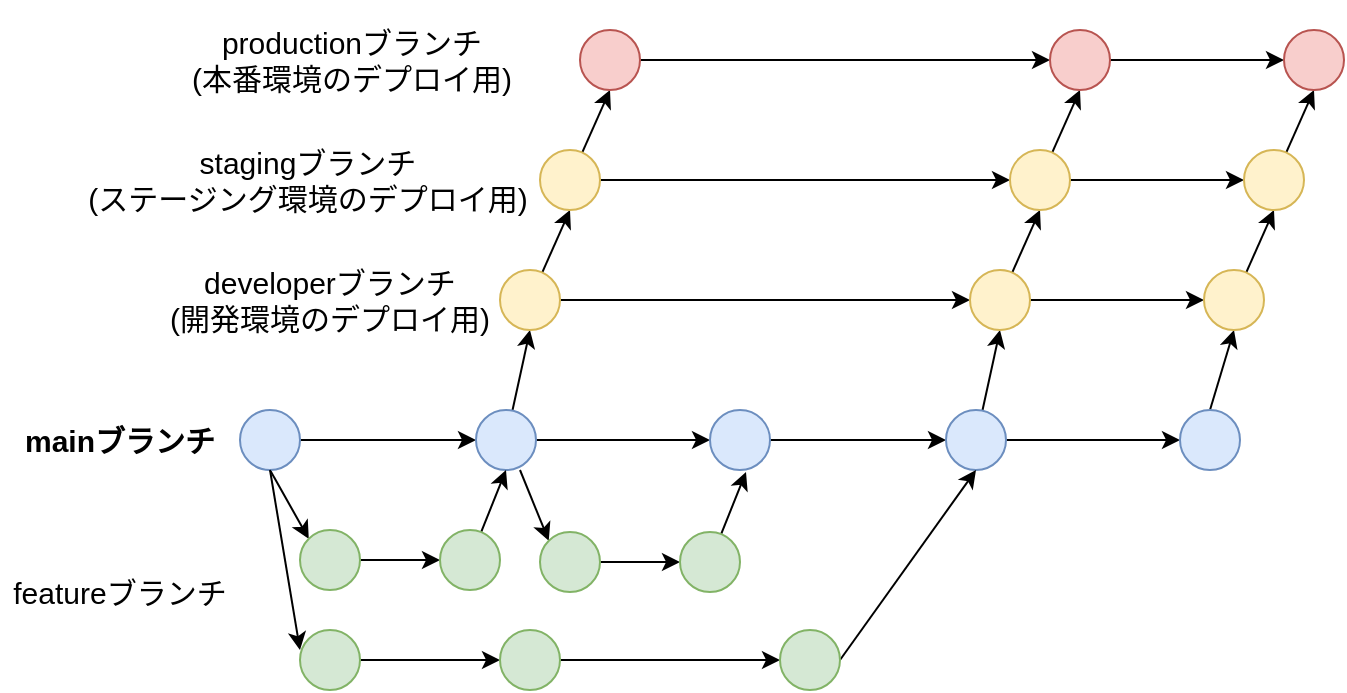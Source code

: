<mxfile version="26.0.9">
  <diagram name="ページ1" id="HFWxP3ZayyuPa_apPBv_">
    <mxGraphModel dx="1036" dy="676" grid="1" gridSize="14" guides="1" tooltips="1" connect="1" arrows="1" fold="1" page="1" pageScale="1" pageWidth="827" pageHeight="1169" math="0" shadow="0">
      <root>
        <mxCell id="0" />
        <mxCell id="1" parent="0" />
        <mxCell id="IQ1xc3v8hMtYwK5LPdp1-10" style="rounded=0;orthogonalLoop=1;jettySize=auto;html=1;entryX=0;entryY=0;entryDx=0;entryDy=0;" edge="1" parent="1" target="IQ1xc3v8hMtYwK5LPdp1-6">
          <mxGeometry relative="1" as="geometry">
            <mxPoint x="165" y="250" as="sourcePoint" />
          </mxGeometry>
        </mxCell>
        <mxCell id="IQ1xc3v8hMtYwK5LPdp1-12" style="edgeStyle=none;shape=connector;rounded=0;orthogonalLoop=1;jettySize=auto;html=1;entryX=0;entryY=0.5;entryDx=0;entryDy=0;strokeColor=default;align=center;verticalAlign=middle;fontFamily=Helvetica;fontSize=11;fontColor=default;labelBackgroundColor=default;endArrow=classic;" edge="1" parent="1" source="IQ1xc3v8hMtYwK5LPdp1-2" target="IQ1xc3v8hMtYwK5LPdp1-3">
          <mxGeometry relative="1" as="geometry" />
        </mxCell>
        <mxCell id="IQ1xc3v8hMtYwK5LPdp1-2" value="" style="ellipse;whiteSpace=wrap;html=1;aspect=fixed;fillColor=#dae8fc;strokeColor=#6c8ebf;" vertex="1" parent="1">
          <mxGeometry x="150" y="220" width="30" height="30" as="geometry" />
        </mxCell>
        <mxCell id="IQ1xc3v8hMtYwK5LPdp1-13" style="edgeStyle=none;shape=connector;rounded=0;orthogonalLoop=1;jettySize=auto;html=1;entryX=0;entryY=0.5;entryDx=0;entryDy=0;strokeColor=default;align=center;verticalAlign=middle;fontFamily=Helvetica;fontSize=11;fontColor=default;labelBackgroundColor=default;endArrow=classic;" edge="1" parent="1" source="IQ1xc3v8hMtYwK5LPdp1-3" target="IQ1xc3v8hMtYwK5LPdp1-4">
          <mxGeometry relative="1" as="geometry" />
        </mxCell>
        <mxCell id="IQ1xc3v8hMtYwK5LPdp1-41" style="edgeStyle=none;shape=connector;rounded=0;orthogonalLoop=1;jettySize=auto;html=1;entryX=0.5;entryY=1;entryDx=0;entryDy=0;strokeColor=default;align=center;verticalAlign=middle;fontFamily=Helvetica;fontSize=11;fontColor=default;labelBackgroundColor=default;endArrow=classic;" edge="1" parent="1" source="IQ1xc3v8hMtYwK5LPdp1-3" target="IQ1xc3v8hMtYwK5LPdp1-35">
          <mxGeometry relative="1" as="geometry" />
        </mxCell>
        <mxCell id="IQ1xc3v8hMtYwK5LPdp1-3" value="" style="ellipse;whiteSpace=wrap;html=1;aspect=fixed;fillColor=#dae8fc;strokeColor=#6c8ebf;" vertex="1" parent="1">
          <mxGeometry x="268" y="220" width="30" height="30" as="geometry" />
        </mxCell>
        <mxCell id="IQ1xc3v8hMtYwK5LPdp1-14" style="edgeStyle=none;shape=connector;rounded=0;orthogonalLoop=1;jettySize=auto;html=1;entryX=0;entryY=0.5;entryDx=0;entryDy=0;strokeColor=default;align=center;verticalAlign=middle;fontFamily=Helvetica;fontSize=11;fontColor=default;labelBackgroundColor=default;endArrow=classic;" edge="1" parent="1" source="IQ1xc3v8hMtYwK5LPdp1-4" target="IQ1xc3v8hMtYwK5LPdp1-5">
          <mxGeometry relative="1" as="geometry" />
        </mxCell>
        <mxCell id="IQ1xc3v8hMtYwK5LPdp1-4" value="" style="ellipse;whiteSpace=wrap;html=1;aspect=fixed;fillColor=#dae8fc;strokeColor=#6c8ebf;" vertex="1" parent="1">
          <mxGeometry x="385" y="220" width="30" height="30" as="geometry" />
        </mxCell>
        <mxCell id="IQ1xc3v8hMtYwK5LPdp1-15" style="edgeStyle=none;shape=connector;rounded=0;orthogonalLoop=1;jettySize=auto;html=1;entryX=0;entryY=0.5;entryDx=0;entryDy=0;strokeColor=default;align=center;verticalAlign=middle;fontFamily=Helvetica;fontSize=11;fontColor=default;labelBackgroundColor=default;endArrow=classic;" edge="1" parent="1" source="IQ1xc3v8hMtYwK5LPdp1-5" target="IQ1xc3v8hMtYwK5LPdp1-7">
          <mxGeometry relative="1" as="geometry" />
        </mxCell>
        <mxCell id="IQ1xc3v8hMtYwK5LPdp1-42" style="edgeStyle=none;shape=connector;rounded=0;orthogonalLoop=1;jettySize=auto;html=1;entryX=0.5;entryY=1;entryDx=0;entryDy=0;strokeColor=default;align=center;verticalAlign=middle;fontFamily=Helvetica;fontSize=11;fontColor=default;labelBackgroundColor=default;endArrow=classic;" edge="1" parent="1" source="IQ1xc3v8hMtYwK5LPdp1-5" target="IQ1xc3v8hMtYwK5LPdp1-37">
          <mxGeometry relative="1" as="geometry" />
        </mxCell>
        <mxCell id="IQ1xc3v8hMtYwK5LPdp1-5" value="" style="ellipse;whiteSpace=wrap;html=1;aspect=fixed;fillColor=#dae8fc;strokeColor=#6c8ebf;" vertex="1" parent="1">
          <mxGeometry x="503" y="220" width="30" height="30" as="geometry" />
        </mxCell>
        <mxCell id="IQ1xc3v8hMtYwK5LPdp1-9" style="edgeStyle=orthogonalEdgeStyle;rounded=0;orthogonalLoop=1;jettySize=auto;html=1;entryX=0;entryY=0.5;entryDx=0;entryDy=0;" edge="1" parent="1" source="IQ1xc3v8hMtYwK5LPdp1-6" target="IQ1xc3v8hMtYwK5LPdp1-8">
          <mxGeometry relative="1" as="geometry" />
        </mxCell>
        <mxCell id="IQ1xc3v8hMtYwK5LPdp1-6" value="" style="ellipse;whiteSpace=wrap;html=1;aspect=fixed;fillColor=#d5e8d4;strokeColor=#82b366;align=center;verticalAlign=middle;fontFamily=Helvetica;fontSize=12;" vertex="1" parent="1">
          <mxGeometry x="180" y="280" width="30" height="30" as="geometry" />
        </mxCell>
        <mxCell id="IQ1xc3v8hMtYwK5LPdp1-43" style="edgeStyle=none;shape=connector;rounded=0;orthogonalLoop=1;jettySize=auto;html=1;entryX=0.5;entryY=1;entryDx=0;entryDy=0;strokeColor=default;align=center;verticalAlign=middle;fontFamily=Helvetica;fontSize=11;fontColor=default;labelBackgroundColor=default;endArrow=classic;exitX=0.5;exitY=0;exitDx=0;exitDy=0;" edge="1" parent="1" source="IQ1xc3v8hMtYwK5LPdp1-7" target="IQ1xc3v8hMtYwK5LPdp1-38">
          <mxGeometry relative="1" as="geometry" />
        </mxCell>
        <mxCell id="IQ1xc3v8hMtYwK5LPdp1-7" value="" style="ellipse;whiteSpace=wrap;html=1;aspect=fixed;fillColor=#dae8fc;strokeColor=#6c8ebf;align=center;verticalAlign=middle;fontFamily=Helvetica;fontSize=12;fontColor=default;" vertex="1" parent="1">
          <mxGeometry x="620" y="220" width="30" height="30" as="geometry" />
        </mxCell>
        <mxCell id="IQ1xc3v8hMtYwK5LPdp1-11" style="edgeStyle=none;shape=connector;rounded=0;orthogonalLoop=1;jettySize=auto;html=1;entryX=0.5;entryY=1;entryDx=0;entryDy=0;strokeColor=default;align=center;verticalAlign=middle;fontFamily=Helvetica;fontSize=11;fontColor=default;labelBackgroundColor=default;endArrow=classic;" edge="1" parent="1" source="IQ1xc3v8hMtYwK5LPdp1-8" target="IQ1xc3v8hMtYwK5LPdp1-3">
          <mxGeometry relative="1" as="geometry" />
        </mxCell>
        <mxCell id="IQ1xc3v8hMtYwK5LPdp1-8" value="" style="ellipse;whiteSpace=wrap;html=1;aspect=fixed;fillColor=#d5e8d4;strokeColor=#82b366;align=center;verticalAlign=middle;fontFamily=Helvetica;fontSize=12;" vertex="1" parent="1">
          <mxGeometry x="250" y="280" width="30" height="30" as="geometry" />
        </mxCell>
        <mxCell id="IQ1xc3v8hMtYwK5LPdp1-22" style="rounded=0;orthogonalLoop=1;jettySize=auto;html=1;entryX=0;entryY=0;entryDx=0;entryDy=0;" edge="1" parent="1" target="IQ1xc3v8hMtYwK5LPdp1-24">
          <mxGeometry relative="1" as="geometry">
            <mxPoint x="290" y="250" as="sourcePoint" />
          </mxGeometry>
        </mxCell>
        <mxCell id="IQ1xc3v8hMtYwK5LPdp1-23" style="edgeStyle=orthogonalEdgeStyle;rounded=0;orthogonalLoop=1;jettySize=auto;html=1;entryX=0;entryY=0.5;entryDx=0;entryDy=0;" edge="1" parent="1" source="IQ1xc3v8hMtYwK5LPdp1-24" target="IQ1xc3v8hMtYwK5LPdp1-26">
          <mxGeometry relative="1" as="geometry" />
        </mxCell>
        <mxCell id="IQ1xc3v8hMtYwK5LPdp1-24" value="" style="ellipse;whiteSpace=wrap;html=1;aspect=fixed;fillColor=#d5e8d4;strokeColor=#82b366;align=center;verticalAlign=middle;fontFamily=Helvetica;fontSize=12;" vertex="1" parent="1">
          <mxGeometry x="300" y="281" width="30" height="30" as="geometry" />
        </mxCell>
        <mxCell id="IQ1xc3v8hMtYwK5LPdp1-25" style="edgeStyle=none;shape=connector;rounded=0;orthogonalLoop=1;jettySize=auto;html=1;entryX=0.5;entryY=1;entryDx=0;entryDy=0;strokeColor=default;align=center;verticalAlign=middle;fontFamily=Helvetica;fontSize=11;fontColor=default;labelBackgroundColor=default;endArrow=classic;" edge="1" parent="1" source="IQ1xc3v8hMtYwK5LPdp1-26">
          <mxGeometry relative="1" as="geometry">
            <mxPoint x="403" y="251" as="targetPoint" />
          </mxGeometry>
        </mxCell>
        <mxCell id="IQ1xc3v8hMtYwK5LPdp1-26" value="" style="ellipse;whiteSpace=wrap;html=1;aspect=fixed;fillColor=#d5e8d4;strokeColor=#82b366;align=center;verticalAlign=middle;fontFamily=Helvetica;fontSize=12;" vertex="1" parent="1">
          <mxGeometry x="370" y="281" width="30" height="30" as="geometry" />
        </mxCell>
        <mxCell id="IQ1xc3v8hMtYwK5LPdp1-32" style="edgeStyle=none;shape=connector;rounded=0;orthogonalLoop=1;jettySize=auto;html=1;entryX=0;entryY=0.5;entryDx=0;entryDy=0;strokeColor=default;align=center;verticalAlign=middle;fontFamily=Helvetica;fontSize=11;fontColor=default;labelBackgroundColor=default;endArrow=classic;" edge="1" parent="1" source="IQ1xc3v8hMtYwK5LPdp1-28" target="IQ1xc3v8hMtYwK5LPdp1-30">
          <mxGeometry relative="1" as="geometry" />
        </mxCell>
        <mxCell id="IQ1xc3v8hMtYwK5LPdp1-28" value="" style="ellipse;whiteSpace=wrap;html=1;aspect=fixed;fillColor=#d5e8d4;strokeColor=#82b366;align=center;verticalAlign=middle;fontFamily=Helvetica;fontSize=12;" vertex="1" parent="1">
          <mxGeometry x="180" y="330" width="30" height="30" as="geometry" />
        </mxCell>
        <mxCell id="IQ1xc3v8hMtYwK5LPdp1-29" style="rounded=0;orthogonalLoop=1;jettySize=auto;html=1;exitX=0.5;exitY=1;exitDx=0;exitDy=0;" edge="1" parent="1">
          <mxGeometry relative="1" as="geometry">
            <mxPoint x="165" y="250" as="sourcePoint" />
            <mxPoint x="180" y="340" as="targetPoint" />
          </mxGeometry>
        </mxCell>
        <mxCell id="IQ1xc3v8hMtYwK5LPdp1-33" style="edgeStyle=none;shape=connector;rounded=0;orthogonalLoop=1;jettySize=auto;html=1;strokeColor=default;align=center;verticalAlign=middle;fontFamily=Helvetica;fontSize=11;fontColor=default;labelBackgroundColor=default;endArrow=classic;" edge="1" parent="1" source="IQ1xc3v8hMtYwK5LPdp1-30">
          <mxGeometry relative="1" as="geometry">
            <mxPoint x="420.0" y="345" as="targetPoint" />
          </mxGeometry>
        </mxCell>
        <mxCell id="IQ1xc3v8hMtYwK5LPdp1-30" value="" style="ellipse;whiteSpace=wrap;html=1;aspect=fixed;fillColor=#d5e8d4;strokeColor=#82b366;align=center;verticalAlign=middle;fontFamily=Helvetica;fontSize=12;" vertex="1" parent="1">
          <mxGeometry x="280" y="330" width="30" height="30" as="geometry" />
        </mxCell>
        <mxCell id="IQ1xc3v8hMtYwK5LPdp1-34" style="edgeStyle=none;shape=connector;rounded=0;orthogonalLoop=1;jettySize=auto;html=1;entryX=0.5;entryY=1;entryDx=0;entryDy=0;strokeColor=default;align=center;verticalAlign=middle;fontFamily=Helvetica;fontSize=11;fontColor=default;labelBackgroundColor=default;endArrow=classic;exitX=1;exitY=0.5;exitDx=0;exitDy=0;" edge="1" parent="1" source="IQ1xc3v8hMtYwK5LPdp1-31" target="IQ1xc3v8hMtYwK5LPdp1-5">
          <mxGeometry relative="1" as="geometry" />
        </mxCell>
        <mxCell id="IQ1xc3v8hMtYwK5LPdp1-31" value="" style="ellipse;whiteSpace=wrap;html=1;aspect=fixed;fillColor=#d5e8d4;strokeColor=#82b366;align=center;verticalAlign=middle;fontFamily=Helvetica;fontSize=12;" vertex="1" parent="1">
          <mxGeometry x="420" y="330" width="30" height="30" as="geometry" />
        </mxCell>
        <mxCell id="IQ1xc3v8hMtYwK5LPdp1-39" style="edgeStyle=none;shape=connector;rounded=0;orthogonalLoop=1;jettySize=auto;html=1;strokeColor=default;align=center;verticalAlign=middle;fontFamily=Helvetica;fontSize=11;fontColor=default;labelBackgroundColor=default;endArrow=classic;" edge="1" parent="1" source="IQ1xc3v8hMtYwK5LPdp1-35" target="IQ1xc3v8hMtYwK5LPdp1-37">
          <mxGeometry relative="1" as="geometry" />
        </mxCell>
        <mxCell id="IQ1xc3v8hMtYwK5LPdp1-54" style="edgeStyle=none;shape=connector;rounded=0;orthogonalLoop=1;jettySize=auto;html=1;entryX=0.5;entryY=1;entryDx=0;entryDy=0;strokeColor=default;align=center;verticalAlign=middle;fontFamily=Helvetica;fontSize=11;fontColor=default;labelBackgroundColor=default;endArrow=classic;" edge="1" parent="1" source="IQ1xc3v8hMtYwK5LPdp1-35" target="IQ1xc3v8hMtYwK5LPdp1-45">
          <mxGeometry relative="1" as="geometry" />
        </mxCell>
        <mxCell id="IQ1xc3v8hMtYwK5LPdp1-35" value="" style="ellipse;whiteSpace=wrap;html=1;aspect=fixed;fillColor=#fff2cc;strokeColor=#d6b656;" vertex="1" parent="1">
          <mxGeometry x="280" y="150" width="30" height="30" as="geometry" />
        </mxCell>
        <mxCell id="IQ1xc3v8hMtYwK5LPdp1-40" style="edgeStyle=none;shape=connector;rounded=0;orthogonalLoop=1;jettySize=auto;html=1;strokeColor=default;align=center;verticalAlign=middle;fontFamily=Helvetica;fontSize=11;fontColor=default;labelBackgroundColor=default;endArrow=classic;" edge="1" parent="1" source="IQ1xc3v8hMtYwK5LPdp1-37" target="IQ1xc3v8hMtYwK5LPdp1-38">
          <mxGeometry relative="1" as="geometry" />
        </mxCell>
        <mxCell id="IQ1xc3v8hMtYwK5LPdp1-56" style="edgeStyle=none;shape=connector;rounded=0;orthogonalLoop=1;jettySize=auto;html=1;entryX=0.5;entryY=1;entryDx=0;entryDy=0;strokeColor=default;align=center;verticalAlign=middle;fontFamily=Helvetica;fontSize=11;fontColor=default;labelBackgroundColor=default;endArrow=classic;" edge="1" parent="1" source="IQ1xc3v8hMtYwK5LPdp1-37" target="IQ1xc3v8hMtYwK5LPdp1-47">
          <mxGeometry relative="1" as="geometry" />
        </mxCell>
        <mxCell id="IQ1xc3v8hMtYwK5LPdp1-37" value="" style="ellipse;whiteSpace=wrap;html=1;aspect=fixed;fillColor=#fff2cc;strokeColor=#d6b656;" vertex="1" parent="1">
          <mxGeometry x="515" y="150" width="30" height="30" as="geometry" />
        </mxCell>
        <mxCell id="IQ1xc3v8hMtYwK5LPdp1-58" style="edgeStyle=none;shape=connector;rounded=0;orthogonalLoop=1;jettySize=auto;html=1;entryX=0.5;entryY=1;entryDx=0;entryDy=0;strokeColor=default;align=center;verticalAlign=middle;fontFamily=Helvetica;fontSize=11;fontColor=default;labelBackgroundColor=default;endArrow=classic;" edge="1" parent="1" source="IQ1xc3v8hMtYwK5LPdp1-38" target="IQ1xc3v8hMtYwK5LPdp1-48">
          <mxGeometry relative="1" as="geometry" />
        </mxCell>
        <mxCell id="IQ1xc3v8hMtYwK5LPdp1-38" value="" style="ellipse;whiteSpace=wrap;html=1;aspect=fixed;fillColor=#fff2cc;strokeColor=#d6b656;align=center;verticalAlign=middle;fontFamily=Helvetica;fontSize=12;" vertex="1" parent="1">
          <mxGeometry x="632" y="150" width="30" height="30" as="geometry" />
        </mxCell>
        <mxCell id="IQ1xc3v8hMtYwK5LPdp1-44" style="edgeStyle=none;shape=connector;rounded=0;orthogonalLoop=1;jettySize=auto;html=1;strokeColor=default;align=center;verticalAlign=middle;fontFamily=Helvetica;fontSize=11;fontColor=default;labelBackgroundColor=default;endArrow=classic;" edge="1" parent="1" source="IQ1xc3v8hMtYwK5LPdp1-45" target="IQ1xc3v8hMtYwK5LPdp1-47">
          <mxGeometry relative="1" as="geometry" />
        </mxCell>
        <mxCell id="IQ1xc3v8hMtYwK5LPdp1-55" style="edgeStyle=none;shape=connector;rounded=0;orthogonalLoop=1;jettySize=auto;html=1;entryX=0.5;entryY=1;entryDx=0;entryDy=0;strokeColor=default;align=center;verticalAlign=middle;fontFamily=Helvetica;fontSize=11;fontColor=default;labelBackgroundColor=default;endArrow=classic;" edge="1" parent="1" source="IQ1xc3v8hMtYwK5LPdp1-45" target="IQ1xc3v8hMtYwK5LPdp1-50">
          <mxGeometry relative="1" as="geometry" />
        </mxCell>
        <mxCell id="IQ1xc3v8hMtYwK5LPdp1-45" value="" style="ellipse;whiteSpace=wrap;html=1;aspect=fixed;fillColor=#fff2cc;strokeColor=#d6b656;" vertex="1" parent="1">
          <mxGeometry x="300" y="90" width="30" height="30" as="geometry" />
        </mxCell>
        <mxCell id="IQ1xc3v8hMtYwK5LPdp1-46" style="edgeStyle=none;shape=connector;rounded=0;orthogonalLoop=1;jettySize=auto;html=1;strokeColor=default;align=center;verticalAlign=middle;fontFamily=Helvetica;fontSize=11;fontColor=default;labelBackgroundColor=default;endArrow=classic;" edge="1" parent="1" source="IQ1xc3v8hMtYwK5LPdp1-47" target="IQ1xc3v8hMtYwK5LPdp1-48">
          <mxGeometry relative="1" as="geometry" />
        </mxCell>
        <mxCell id="IQ1xc3v8hMtYwK5LPdp1-57" style="edgeStyle=none;shape=connector;rounded=0;orthogonalLoop=1;jettySize=auto;html=1;entryX=0.5;entryY=1;entryDx=0;entryDy=0;strokeColor=default;align=center;verticalAlign=middle;fontFamily=Helvetica;fontSize=11;fontColor=default;labelBackgroundColor=default;endArrow=classic;" edge="1" parent="1" source="IQ1xc3v8hMtYwK5LPdp1-47" target="IQ1xc3v8hMtYwK5LPdp1-52">
          <mxGeometry relative="1" as="geometry" />
        </mxCell>
        <mxCell id="IQ1xc3v8hMtYwK5LPdp1-47" value="" style="ellipse;whiteSpace=wrap;html=1;aspect=fixed;fillColor=#fff2cc;strokeColor=#d6b656;" vertex="1" parent="1">
          <mxGeometry x="535" y="90" width="30" height="30" as="geometry" />
        </mxCell>
        <mxCell id="IQ1xc3v8hMtYwK5LPdp1-59" style="edgeStyle=none;shape=connector;rounded=0;orthogonalLoop=1;jettySize=auto;html=1;entryX=0.5;entryY=1;entryDx=0;entryDy=0;strokeColor=default;align=center;verticalAlign=middle;fontFamily=Helvetica;fontSize=11;fontColor=default;labelBackgroundColor=default;endArrow=classic;" edge="1" parent="1" source="IQ1xc3v8hMtYwK5LPdp1-48" target="IQ1xc3v8hMtYwK5LPdp1-53">
          <mxGeometry relative="1" as="geometry" />
        </mxCell>
        <mxCell id="IQ1xc3v8hMtYwK5LPdp1-48" value="" style="ellipse;whiteSpace=wrap;html=1;aspect=fixed;fillColor=#fff2cc;strokeColor=#d6b656;align=center;verticalAlign=middle;fontFamily=Helvetica;fontSize=12;" vertex="1" parent="1">
          <mxGeometry x="652" y="90" width="30" height="30" as="geometry" />
        </mxCell>
        <mxCell id="IQ1xc3v8hMtYwK5LPdp1-49" style="edgeStyle=none;shape=connector;rounded=0;orthogonalLoop=1;jettySize=auto;html=1;strokeColor=default;align=center;verticalAlign=middle;fontFamily=Helvetica;fontSize=11;fontColor=default;labelBackgroundColor=default;endArrow=classic;" edge="1" parent="1" source="IQ1xc3v8hMtYwK5LPdp1-50" target="IQ1xc3v8hMtYwK5LPdp1-52">
          <mxGeometry relative="1" as="geometry" />
        </mxCell>
        <mxCell id="IQ1xc3v8hMtYwK5LPdp1-50" value="" style="ellipse;whiteSpace=wrap;html=1;aspect=fixed;fillColor=#f8cecc;strokeColor=#b85450;" vertex="1" parent="1">
          <mxGeometry x="320" y="30" width="30" height="30" as="geometry" />
        </mxCell>
        <mxCell id="IQ1xc3v8hMtYwK5LPdp1-51" style="edgeStyle=none;shape=connector;rounded=0;orthogonalLoop=1;jettySize=auto;html=1;strokeColor=default;align=center;verticalAlign=middle;fontFamily=Helvetica;fontSize=11;fontColor=default;labelBackgroundColor=default;endArrow=classic;" edge="1" parent="1" source="IQ1xc3v8hMtYwK5LPdp1-52" target="IQ1xc3v8hMtYwK5LPdp1-53">
          <mxGeometry relative="1" as="geometry" />
        </mxCell>
        <mxCell id="IQ1xc3v8hMtYwK5LPdp1-52" value="" style="ellipse;whiteSpace=wrap;html=1;aspect=fixed;fillColor=#f8cecc;strokeColor=#b85450;" vertex="1" parent="1">
          <mxGeometry x="555" y="30" width="30" height="30" as="geometry" />
        </mxCell>
        <mxCell id="IQ1xc3v8hMtYwK5LPdp1-53" value="" style="ellipse;whiteSpace=wrap;html=1;aspect=fixed;fillColor=#f8cecc;strokeColor=#b85450;align=center;verticalAlign=middle;fontFamily=Helvetica;fontSize=12;" vertex="1" parent="1">
          <mxGeometry x="672" y="30" width="30" height="30" as="geometry" />
        </mxCell>
        <mxCell id="IQ1xc3v8hMtYwK5LPdp1-60" value="mainブランチ" style="rounded=0;whiteSpace=wrap;html=1;fontFamily=Helvetica;fontSize=15;fontColor=default;labelBackgroundColor=default;fillColor=none;strokeColor=none;fontStyle=1" vertex="1" parent="1">
          <mxGeometry x="30" y="205" width="120" height="60" as="geometry" />
        </mxCell>
        <mxCell id="IQ1xc3v8hMtYwK5LPdp1-61" value="featureブランチ" style="rounded=0;whiteSpace=wrap;html=1;fontFamily=Helvetica;fontSize=15;fontColor=default;labelBackgroundColor=default;fillColor=none;strokeColor=none;" vertex="1" parent="1">
          <mxGeometry x="30" y="281" width="120" height="60" as="geometry" />
        </mxCell>
        <mxCell id="IQ1xc3v8hMtYwK5LPdp1-63" value="developerブランチ&lt;div&gt;(開発環境のデプロイ用)&lt;/div&gt;" style="rounded=0;whiteSpace=wrap;html=1;fontFamily=Helvetica;fontSize=15;fontColor=default;labelBackgroundColor=default;fillColor=none;strokeColor=none;" vertex="1" parent="1">
          <mxGeometry x="114" y="135" width="162" height="60" as="geometry" />
        </mxCell>
        <mxCell id="IQ1xc3v8hMtYwK5LPdp1-64" value="stagingブランチ&lt;div&gt;(ステージング環境のデプロイ用)&lt;/div&gt;" style="rounded=0;whiteSpace=wrap;html=1;fontFamily=Helvetica;fontSize=15;fontColor=default;labelBackgroundColor=default;fillColor=none;strokeColor=none;" vertex="1" parent="1">
          <mxGeometry x="70" y="75" width="228" height="60" as="geometry" />
        </mxCell>
        <mxCell id="IQ1xc3v8hMtYwK5LPdp1-65" value="productionブランチ&lt;div&gt;(本番環境のデプロイ用)&lt;/div&gt;" style="rounded=0;whiteSpace=wrap;html=1;fontFamily=Helvetica;fontSize=15;fontColor=default;labelBackgroundColor=default;fillColor=none;strokeColor=none;" vertex="1" parent="1">
          <mxGeometry x="92" y="15" width="228" height="60" as="geometry" />
        </mxCell>
      </root>
    </mxGraphModel>
  </diagram>
</mxfile>
